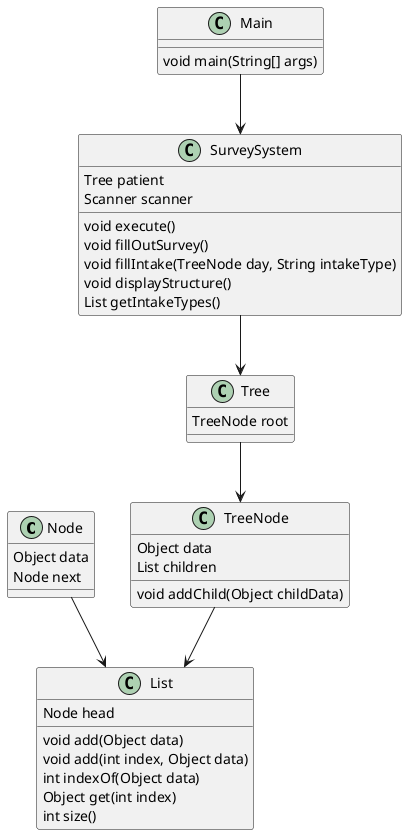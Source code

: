@startuml
class Node {
    Object data
    Node next
}

class List {
    Node head
    void add(Object data)
    void add(int index, Object data)
    int indexOf(Object data)
    Object get(int index)
    int size()
}

class TreeNode {
    Object data
    List children
    void addChild(Object childData)
}

class Tree {
    TreeNode root
}

class SurveySystem {
    Tree patient
    Scanner scanner
    void execute()
    void fillOutSurvey()
    void fillIntake(TreeNode day, String intakeType)
    void displayStructure()
    List getIntakeTypes()
}

class Main {
    void main(String[] args)
}

Node --> List
TreeNode --> List
Tree --> TreeNode
SurveySystem --> Tree
Main --> SurveySystem
@enduml

